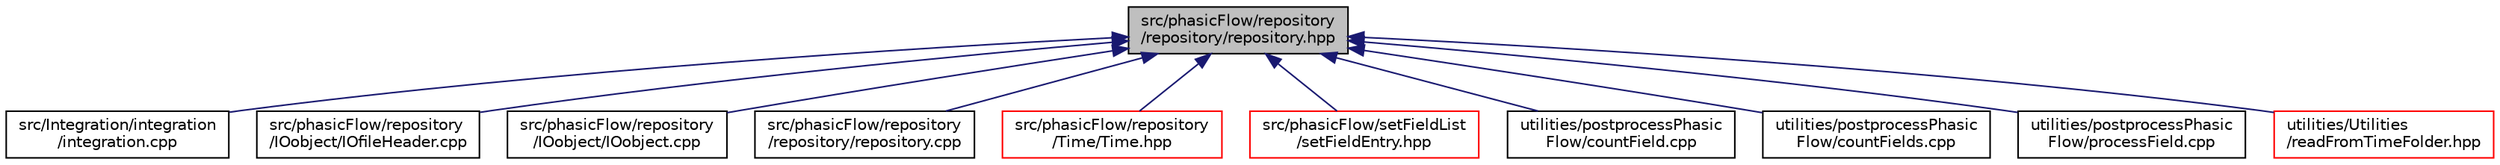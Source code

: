 digraph "src/phasicFlow/repository/repository/repository.hpp"
{
 // LATEX_PDF_SIZE
  edge [fontname="Helvetica",fontsize="10",labelfontname="Helvetica",labelfontsize="10"];
  node [fontname="Helvetica",fontsize="10",shape=record];
  Node1 [label="src/phasicFlow/repository\l/repository/repository.hpp",height=0.2,width=0.4,color="black", fillcolor="grey75", style="filled", fontcolor="black",tooltip=" "];
  Node1 -> Node2 [dir="back",color="midnightblue",fontsize="10",style="solid",fontname="Helvetica"];
  Node2 [label="src/Integration/integration\l/integration.cpp",height=0.2,width=0.4,color="black", fillcolor="white", style="filled",URL="$integration_8cpp.html",tooltip=" "];
  Node1 -> Node3 [dir="back",color="midnightblue",fontsize="10",style="solid",fontname="Helvetica"];
  Node3 [label="src/phasicFlow/repository\l/IOobject/IOfileHeader.cpp",height=0.2,width=0.4,color="black", fillcolor="white", style="filled",URL="$IOfileHeader_8cpp.html",tooltip=" "];
  Node1 -> Node4 [dir="back",color="midnightblue",fontsize="10",style="solid",fontname="Helvetica"];
  Node4 [label="src/phasicFlow/repository\l/IOobject/IOobject.cpp",height=0.2,width=0.4,color="black", fillcolor="white", style="filled",URL="$IOobject_8cpp.html",tooltip=" "];
  Node1 -> Node5 [dir="back",color="midnightblue",fontsize="10",style="solid",fontname="Helvetica"];
  Node5 [label="src/phasicFlow/repository\l/repository/repository.cpp",height=0.2,width=0.4,color="black", fillcolor="white", style="filled",URL="$repository_8cpp.html",tooltip=" "];
  Node1 -> Node6 [dir="back",color="midnightblue",fontsize="10",style="solid",fontname="Helvetica"];
  Node6 [label="src/phasicFlow/repository\l/Time/Time.hpp",height=0.2,width=0.4,color="red", fillcolor="white", style="filled",URL="$Time_8hpp.html",tooltip=" "];
  Node1 -> Node75 [dir="back",color="midnightblue",fontsize="10",style="solid",fontname="Helvetica"];
  Node75 [label="src/phasicFlow/setFieldList\l/setFieldEntry.hpp",height=0.2,width=0.4,color="red", fillcolor="white", style="filled",URL="$setFieldEntry_8hpp.html",tooltip=" "];
  Node1 -> Node94 [dir="back",color="midnightblue",fontsize="10",style="solid",fontname="Helvetica"];
  Node94 [label="utilities/postprocessPhasic\lFlow/countField.cpp",height=0.2,width=0.4,color="black", fillcolor="white", style="filled",URL="$countField_8cpp.html",tooltip=" "];
  Node1 -> Node95 [dir="back",color="midnightblue",fontsize="10",style="solid",fontname="Helvetica"];
  Node95 [label="utilities/postprocessPhasic\lFlow/countFields.cpp",height=0.2,width=0.4,color="black", fillcolor="white", style="filled",URL="$countFields_8cpp.html",tooltip=" "];
  Node1 -> Node104 [dir="back",color="midnightblue",fontsize="10",style="solid",fontname="Helvetica"];
  Node104 [label="utilities/postprocessPhasic\lFlow/processField.cpp",height=0.2,width=0.4,color="black", fillcolor="white", style="filled",URL="$processField_8cpp.html",tooltip=" "];
  Node1 -> Node92 [dir="back",color="midnightblue",fontsize="10",style="solid",fontname="Helvetica"];
  Node92 [label="utilities/Utilities\l/readFromTimeFolder.hpp",height=0.2,width=0.4,color="red", fillcolor="white", style="filled",URL="$readFromTimeFolder_8hpp.html",tooltip=" "];
}
